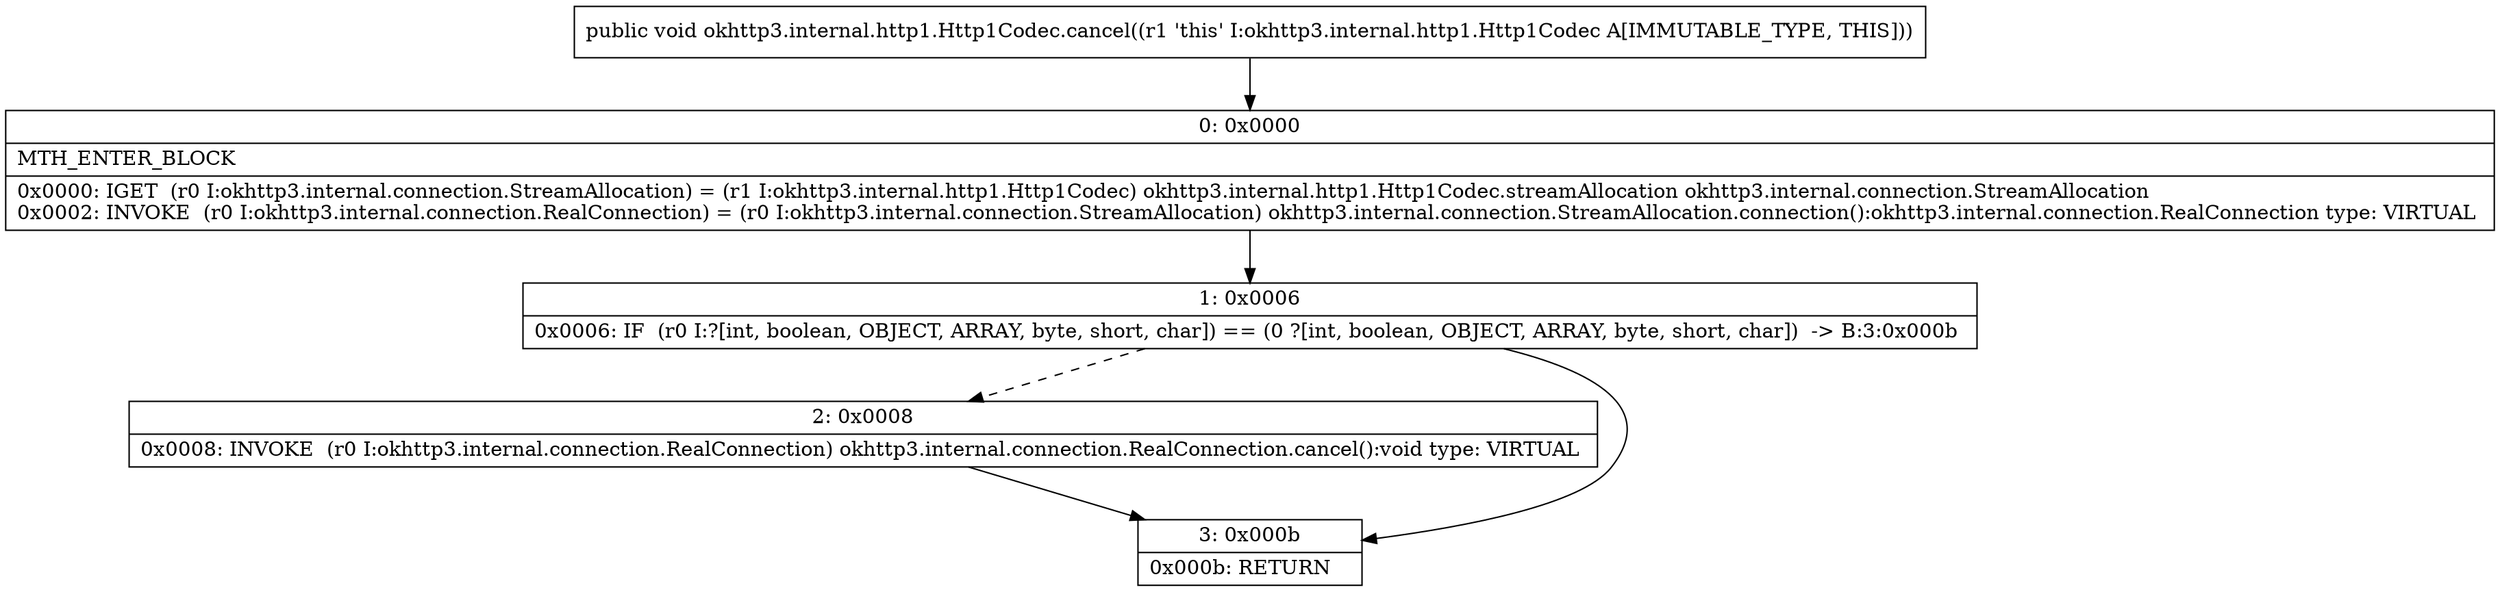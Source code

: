 digraph "CFG forokhttp3.internal.http1.Http1Codec.cancel()V" {
Node_0 [shape=record,label="{0\:\ 0x0000|MTH_ENTER_BLOCK\l|0x0000: IGET  (r0 I:okhttp3.internal.connection.StreamAllocation) = (r1 I:okhttp3.internal.http1.Http1Codec) okhttp3.internal.http1.Http1Codec.streamAllocation okhttp3.internal.connection.StreamAllocation \l0x0002: INVOKE  (r0 I:okhttp3.internal.connection.RealConnection) = (r0 I:okhttp3.internal.connection.StreamAllocation) okhttp3.internal.connection.StreamAllocation.connection():okhttp3.internal.connection.RealConnection type: VIRTUAL \l}"];
Node_1 [shape=record,label="{1\:\ 0x0006|0x0006: IF  (r0 I:?[int, boolean, OBJECT, ARRAY, byte, short, char]) == (0 ?[int, boolean, OBJECT, ARRAY, byte, short, char])  \-\> B:3:0x000b \l}"];
Node_2 [shape=record,label="{2\:\ 0x0008|0x0008: INVOKE  (r0 I:okhttp3.internal.connection.RealConnection) okhttp3.internal.connection.RealConnection.cancel():void type: VIRTUAL \l}"];
Node_3 [shape=record,label="{3\:\ 0x000b|0x000b: RETURN   \l}"];
MethodNode[shape=record,label="{public void okhttp3.internal.http1.Http1Codec.cancel((r1 'this' I:okhttp3.internal.http1.Http1Codec A[IMMUTABLE_TYPE, THIS])) }"];
MethodNode -> Node_0;
Node_0 -> Node_1;
Node_1 -> Node_2[style=dashed];
Node_1 -> Node_3;
Node_2 -> Node_3;
}


